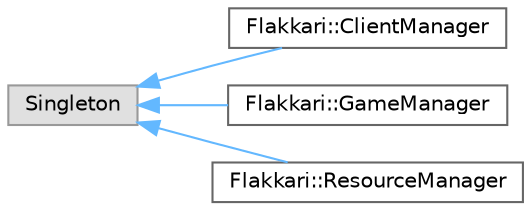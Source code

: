digraph "Graphical Class Hierarchy"
{
 // LATEX_PDF_SIZE
  bgcolor="transparent";
  edge [fontname=Helvetica,fontsize=10,labelfontname=Helvetica,labelfontsize=10];
  node [fontname=Helvetica,fontsize=10,shape=box,height=0.2,width=0.4];
  rankdir="LR";
  Node0 [id="Node000000",label="Singleton",height=0.2,width=0.4,color="grey60", fillcolor="#E0E0E0", style="filled",tooltip=" "];
  Node0 -> Node1 [id="edge1_Node000000_Node000001",dir="back",color="steelblue1",style="solid",tooltip=" "];
  Node1 [id="Node000001",label="Flakkari::ClientManager",height=0.2,width=0.4,color="grey40", fillcolor="white", style="filled",URL="$d5/da5/classFlakkari_1_1ClientManager.html",tooltip=" "];
  Node0 -> Node2 [id="edge2_Node000000_Node000002",dir="back",color="steelblue1",style="solid",tooltip=" "];
  Node2 [id="Node000002",label="Flakkari::GameManager",height=0.2,width=0.4,color="grey40", fillcolor="white", style="filled",URL="$dc/de7/classFlakkari_1_1GameManager.html",tooltip=" "];
  Node0 -> Node3 [id="edge3_Node000000_Node000003",dir="back",color="steelblue1",style="solid",tooltip=" "];
  Node3 [id="Node000003",label="Flakkari::ResourceManager",height=0.2,width=0.4,color="grey40", fillcolor="white", style="filled",URL="$d0/d1e/classFlakkari_1_1ResourceManager.html",tooltip=" "];
}
